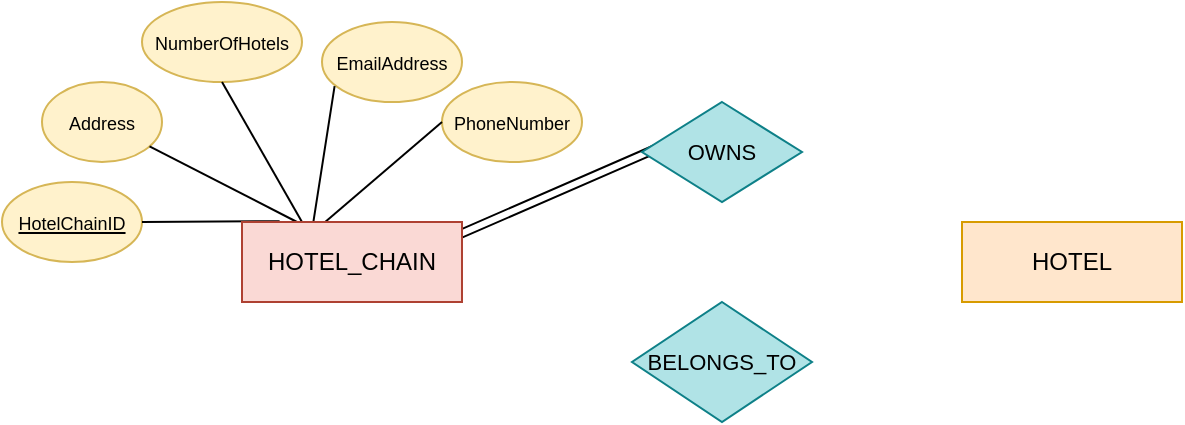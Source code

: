<mxfile version="23.1.1" type="github">
  <diagram id="R2lEEEUBdFMjLlhIrx00" name="Page-1">
    <mxGraphModel dx="585" dy="320" grid="1" gridSize="10" guides="1" tooltips="1" connect="1" arrows="1" fold="1" page="1" pageScale="1" pageWidth="1100" pageHeight="850" math="0" shadow="0" extFonts="Permanent Marker^https://fonts.googleapis.com/css?family=Permanent+Marker">
      <root>
        <mxCell id="0" />
        <mxCell id="1" parent="0" />
        <mxCell id="-q0qYAUuw5lINkPiegIH-3" value="&lt;font style=&quot;font-size: 9px;&quot;&gt;Address&lt;/font&gt;" style="ellipse;whiteSpace=wrap;html=1;fillColor=#fff2cc;strokeColor=#d6b656;" vertex="1" parent="1">
          <mxGeometry x="70" y="120" width="60" height="40" as="geometry" />
        </mxCell>
        <mxCell id="-q0qYAUuw5lINkPiegIH-4" value="&lt;font size=&quot;1&quot;&gt;&lt;u style=&quot;font-size: 9px;&quot;&gt;HotelChainID&lt;/u&gt;&lt;/font&gt;" style="ellipse;whiteSpace=wrap;html=1;fillColor=#fff2cc;strokeColor=#d6b656;" vertex="1" parent="1">
          <mxGeometry x="50" y="170" width="70" height="40" as="geometry" />
        </mxCell>
        <mxCell id="-q0qYAUuw5lINkPiegIH-5" value="&lt;font style=&quot;font-size: 9px;&quot;&gt;NumberOfHotels&lt;/font&gt;" style="ellipse;whiteSpace=wrap;html=1;fillColor=#fff2cc;strokeColor=#d6b656;" vertex="1" parent="1">
          <mxGeometry x="120" y="80" width="80" height="40" as="geometry" />
        </mxCell>
        <mxCell id="-q0qYAUuw5lINkPiegIH-18" value="" style="endArrow=none;html=1;rounded=0;entryX=0.171;entryY=-0.01;entryDx=0;entryDy=0;entryPerimeter=0;exitX=1;exitY=0.5;exitDx=0;exitDy=0;" edge="1" parent="1" source="-q0qYAUuw5lINkPiegIH-4">
          <mxGeometry width="50" height="50" relative="1" as="geometry">
            <mxPoint x="120" y="270" as="sourcePoint" />
            <mxPoint x="188.81" y="189.6" as="targetPoint" />
          </mxGeometry>
        </mxCell>
        <mxCell id="-q0qYAUuw5lINkPiegIH-6" value="&lt;font style=&quot;font-size: 9px;&quot;&gt;EmailAddress&lt;/font&gt;" style="ellipse;whiteSpace=wrap;html=1;fillColor=#fff2cc;strokeColor=#d6b656;" vertex="1" parent="1">
          <mxGeometry x="210" y="90" width="70" height="40" as="geometry" />
        </mxCell>
        <mxCell id="-q0qYAUuw5lINkPiegIH-20" value="" style="endArrow=none;html=1;rounded=0;exitX=0.5;exitY=1;exitDx=0;exitDy=0;" edge="1" parent="1" source="-q0qYAUuw5lINkPiegIH-5">
          <mxGeometry width="50" height="50" relative="1" as="geometry">
            <mxPoint x="120" y="270" as="sourcePoint" />
            <mxPoint x="200" y="190" as="targetPoint" />
          </mxGeometry>
        </mxCell>
        <mxCell id="-q0qYAUuw5lINkPiegIH-7" value="&lt;font style=&quot;font-size: 9px;&quot;&gt;PhoneNumber&lt;/font&gt;" style="ellipse;whiteSpace=wrap;html=1;fillColor=#fff2cc;strokeColor=#d6b656;" vertex="1" parent="1">
          <mxGeometry x="270" y="120" width="70" height="40" as="geometry" />
        </mxCell>
        <mxCell id="-q0qYAUuw5lINkPiegIH-19" value="" style="endArrow=none;html=1;rounded=0;entryX=0.25;entryY=0;entryDx=0;entryDy=0;" edge="1" parent="1" source="-q0qYAUuw5lINkPiegIH-3">
          <mxGeometry width="50" height="50" relative="1" as="geometry">
            <mxPoint x="120" y="270" as="sourcePoint" />
            <mxPoint x="197.5" y="190.0" as="targetPoint" />
          </mxGeometry>
        </mxCell>
        <mxCell id="-q0qYAUuw5lINkPiegIH-22" value="" style="endArrow=none;html=1;rounded=0;entryX=0.09;entryY=0.802;entryDx=0;entryDy=0;entryPerimeter=0;exitX=0.325;exitY=-0.01;exitDx=0;exitDy=0;exitPerimeter=0;" edge="1" parent="1" target="-q0qYAUuw5lINkPiegIH-6">
          <mxGeometry width="50" height="50" relative="1" as="geometry">
            <mxPoint x="205.75" y="189.6" as="sourcePoint" />
            <mxPoint x="190" y="140" as="targetPoint" />
          </mxGeometry>
        </mxCell>
        <mxCell id="-q0qYAUuw5lINkPiegIH-23" value="" style="endArrow=none;html=1;rounded=0;entryX=0;entryY=0.5;entryDx=0;entryDy=0;exitX=0.378;exitY=-0.001;exitDx=0;exitDy=0;exitPerimeter=0;" edge="1" parent="1" target="-q0qYAUuw5lINkPiegIH-7">
          <mxGeometry width="50" height="50" relative="1" as="geometry">
            <mxPoint x="211.58" y="189.96" as="sourcePoint" />
            <mxPoint x="280" y="130" as="targetPoint" />
          </mxGeometry>
        </mxCell>
        <mxCell id="-q0qYAUuw5lINkPiegIH-27" value="" style="endArrow=none;html=1;rounded=0;entryX=0.082;entryY=0.472;entryDx=0;entryDy=0;shape=link;entryPerimeter=0;exitX=0.909;exitY=0.25;exitDx=0;exitDy=0;exitPerimeter=0;" edge="1" parent="1" target="-q0qYAUuw5lINkPiegIH-25">
          <mxGeometry width="50" height="50" relative="1" as="geometry">
            <mxPoint x="269.99" y="200" as="sourcePoint" />
            <mxPoint x="530" y="220" as="targetPoint" />
          </mxGeometry>
        </mxCell>
        <mxCell id="-q0qYAUuw5lINkPiegIH-24" value="HOTEL" style="rounded=0;whiteSpace=wrap;html=1;fillColor=#ffe6cc;strokeColor=#d79b00;" vertex="1" parent="1">
          <mxGeometry x="530" y="190" width="110" height="40" as="geometry" />
        </mxCell>
        <mxCell id="-q0qYAUuw5lINkPiegIH-26" value="&lt;font style=&quot;font-size: 11px;&quot;&gt;BELONGS_TO&lt;/font&gt;" style="rhombus;whiteSpace=wrap;html=1;fillColor=#b0e3e6;strokeColor=#0e8088;" vertex="1" parent="1">
          <mxGeometry x="365" y="230" width="90" height="60" as="geometry" />
        </mxCell>
        <mxCell id="-q0qYAUuw5lINkPiegIH-25" value="&lt;font style=&quot;font-size: 11px;&quot;&gt;OWNS&lt;/font&gt;" style="rhombus;whiteSpace=wrap;html=1;fillColor=#b0e3e6;strokeColor=#0e8088;" vertex="1" parent="1">
          <mxGeometry x="370" y="130" width="80" height="50" as="geometry" />
        </mxCell>
        <mxCell id="-q0qYAUuw5lINkPiegIH-28" value="HOTEL_CHAIN" style="rounded=0;whiteSpace=wrap;html=1;fillColor=#fad9d5;strokeColor=#ae4132;" vertex="1" parent="1">
          <mxGeometry x="170" y="190" width="110" height="40" as="geometry" />
        </mxCell>
      </root>
    </mxGraphModel>
  </diagram>
</mxfile>
